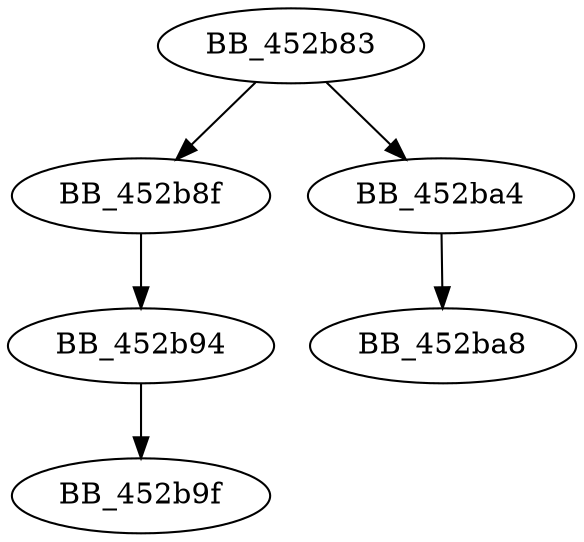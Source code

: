 DiGraph sub_452B83{
BB_452b83->BB_452b8f
BB_452b83->BB_452ba4
BB_452b8f->BB_452b94
BB_452b94->BB_452b9f
BB_452ba4->BB_452ba8
}
